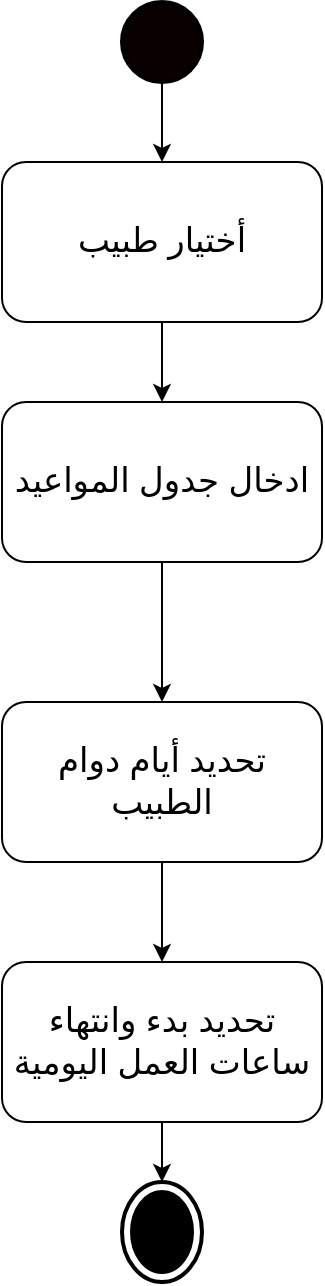 <mxfile version="13.9.9" type="device"><diagram id="C5RBs43oDa-KdzZeNtuy" name="Page-1"><mxGraphModel dx="1205" dy="696" grid="1" gridSize="10" guides="1" tooltips="1" connect="1" arrows="1" fold="1" page="1" pageScale="1" pageWidth="827" pageHeight="1169" math="0" shadow="0"><root><mxCell id="WIyWlLk6GJQsqaUBKTNV-0"/><mxCell id="WIyWlLk6GJQsqaUBKTNV-1" parent="WIyWlLk6GJQsqaUBKTNV-0"/><mxCell id="XUnfMuJ_MgjTj4z4L9lx-23" style="edgeStyle=orthogonalEdgeStyle;rounded=0;orthogonalLoop=1;jettySize=auto;html=1;" parent="WIyWlLk6GJQsqaUBKTNV-1" source="XUnfMuJ_MgjTj4z4L9lx-0" target="XUnfMuJ_MgjTj4z4L9lx-22" edge="1"><mxGeometry relative="1" as="geometry"/></mxCell><mxCell id="XUnfMuJ_MgjTj4z4L9lx-0" value="" style="shape=ellipse;html=1;strokeWidth=2;verticalLabelPosition=bottom;verticalAlignment=top;perimeter=ellipsePerimeter;fillColor=#0A0000;" parent="WIyWlLk6GJQsqaUBKTNV-1" vertex="1"><mxGeometry x="394" y="30" width="40" height="40" as="geometry"/></mxCell><mxCell id="XUnfMuJ_MgjTj4z4L9lx-14" value="" style="edgeStyle=orthogonalEdgeStyle;rounded=0;orthogonalLoop=1;jettySize=auto;html=1;entryX=0.5;entryY=0;entryDx=0;entryDy=0;" parent="WIyWlLk6GJQsqaUBKTNV-1" source="XUnfMuJ_MgjTj4z4L9lx-25" target="XUnfMuJ_MgjTj4z4L9lx-26" edge="1"><mxGeometry relative="1" as="geometry"><mxPoint x="414" y="350" as="sourcePoint"/><mxPoint x="414" y="390" as="targetPoint"/></mxGeometry></mxCell><mxCell id="XUnfMuJ_MgjTj4z4L9lx-16" value="" style="edgeStyle=orthogonalEdgeStyle;rounded=0;orthogonalLoop=1;jettySize=auto;html=1;exitX=0.5;exitY=1;exitDx=0;exitDy=0;entryX=0.5;entryY=0;entryDx=0;entryDy=0;" parent="WIyWlLk6GJQsqaUBKTNV-1" source="XUnfMuJ_MgjTj4z4L9lx-26" target="XUnfMuJ_MgjTj4z4L9lx-24" edge="1"><mxGeometry relative="1" as="geometry"><mxPoint x="414" y="450" as="sourcePoint"/><mxPoint x="414" y="490" as="targetPoint"/></mxGeometry></mxCell><mxCell id="XUnfMuJ_MgjTj4z4L9lx-18" style="edgeStyle=orthogonalEdgeStyle;rounded=0;orthogonalLoop=1;jettySize=auto;html=1;entryX=0.5;entryY=0;entryDx=0;entryDy=0;entryPerimeter=0;exitX=0.5;exitY=1;exitDx=0;exitDy=0;" parent="WIyWlLk6GJQsqaUBKTNV-1" source="XUnfMuJ_MgjTj4z4L9lx-24" target="XUnfMuJ_MgjTj4z4L9lx-17" edge="1"><mxGeometry relative="1" as="geometry"><mxPoint x="414" y="550" as="sourcePoint"/></mxGeometry></mxCell><mxCell id="XUnfMuJ_MgjTj4z4L9lx-17" value="" style="html=1;shape=mxgraph.sysml.actFinal;strokeWidth=2;verticalLabelPosition=bottom;verticalAlignment=top;fillColor=#FFFFFF;gradientColor=none;" parent="WIyWlLk6GJQsqaUBKTNV-1" vertex="1"><mxGeometry x="394" y="620" width="40" height="50" as="geometry"/></mxCell><mxCell id="XUnfMuJ_MgjTj4z4L9lx-28" style="edgeStyle=orthogonalEdgeStyle;rounded=0;orthogonalLoop=1;jettySize=auto;html=1;entryX=0.5;entryY=0;entryDx=0;entryDy=0;" parent="WIyWlLk6GJQsqaUBKTNV-1" source="XUnfMuJ_MgjTj4z4L9lx-22" target="XUnfMuJ_MgjTj4z4L9lx-25" edge="1"><mxGeometry relative="1" as="geometry"/></mxCell><mxCell id="XUnfMuJ_MgjTj4z4L9lx-22" value="&lt;span style=&quot;font-size: 17px&quot;&gt;أختيار طبيب&lt;/span&gt;" style="shape=rect;html=1;rounded=1;whiteSpace=wrap;align=center;strokeWidth=1;fillColor=#FFFFFF;gradientColor=none;" parent="WIyWlLk6GJQsqaUBKTNV-1" vertex="1"><mxGeometry x="334" y="110" width="160" height="80" as="geometry"/></mxCell><mxCell id="XUnfMuJ_MgjTj4z4L9lx-24" value="&lt;span style=&quot;font-size: 17px&quot;&gt;تحديد بدء وانتهاء&lt;br&gt;ساعات العمل اليومية&lt;br&gt;&lt;/span&gt;" style="shape=rect;html=1;rounded=1;whiteSpace=wrap;align=center;strokeWidth=1;fillColor=#FFFFFF;gradientColor=none;" parent="WIyWlLk6GJQsqaUBKTNV-1" vertex="1"><mxGeometry x="334" y="510" width="160" height="80" as="geometry"/></mxCell><mxCell id="XUnfMuJ_MgjTj4z4L9lx-25" value="&lt;span style=&quot;font-size: 17px&quot;&gt;ادخال جدول المواعيد&lt;/span&gt;" style="shape=rect;html=1;rounded=1;whiteSpace=wrap;align=center;strokeWidth=1;fillColor=#FFFFFF;gradientColor=none;" parent="WIyWlLk6GJQsqaUBKTNV-1" vertex="1"><mxGeometry x="334" y="230" width="160" height="80" as="geometry"/></mxCell><mxCell id="XUnfMuJ_MgjTj4z4L9lx-26" value="&lt;span style=&quot;font-size: 17px&quot;&gt;تحديد أيام دوام الطبيب&lt;/span&gt;" style="shape=rect;html=1;rounded=1;whiteSpace=wrap;align=center;strokeWidth=1;fillColor=#FFFFFF;gradientColor=none;" parent="WIyWlLk6GJQsqaUBKTNV-1" vertex="1"><mxGeometry x="334" y="380" width="160" height="80" as="geometry"/></mxCell></root></mxGraphModel></diagram></mxfile>